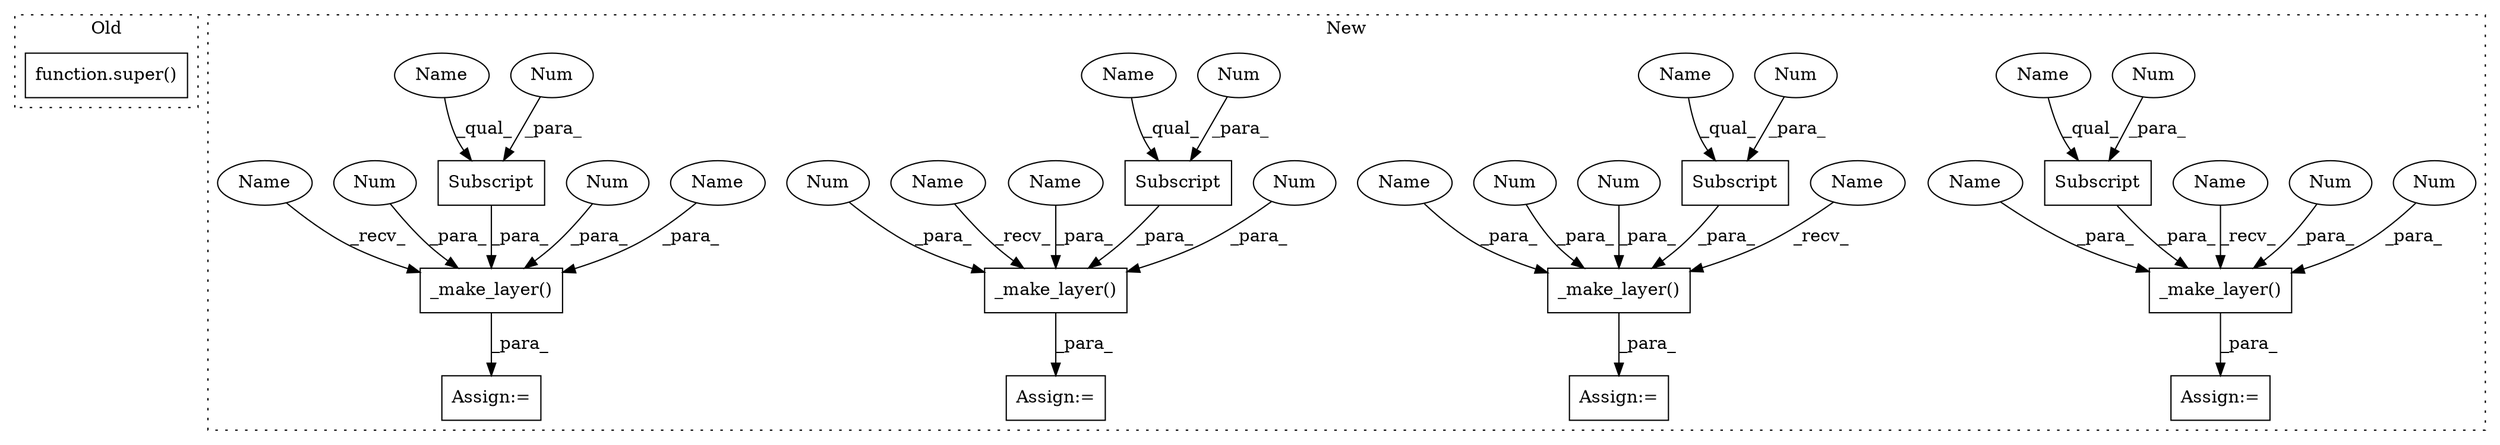 digraph G {
subgraph cluster0 {
1 [label="function.super()" a="75" s="4996,5013" l="6,1" shape="box"];
label = "Old";
style="dotted";
}
subgraph cluster1 {
2 [label="_make_layer()" a="75" s="3286,3329" l="17,1" shape="box"];
3 [label="Subscript" a="63" s="3314,0" l="12,0" shape="box"];
4 [label="Subscript" a="63" s="3452,0" l="12,0" shape="box"];
5 [label="_make_layer()" a="75" s="3423,3467" l="17,1" shape="box"];
6 [label="Subscript" a="63" s="3521,0" l="12,0" shape="box"];
7 [label="Subscript" a="63" s="3383,0" l="12,0" shape="box"];
8 [label="Num" a="76" s="3447" l="3" shape="ellipse"];
9 [label="Num" a="76" s="3393" l="1" shape="ellipse"];
10 [label="_make_layer()" a="75" s="3492,3536" l="17,1" shape="box"];
11 [label="Num" a="76" s="3462" l="1" shape="ellipse"];
12 [label="Num" a="76" s="3466" l="1" shape="ellipse"];
13 [label="Num" a="76" s="3324" l="1" shape="ellipse"];
14 [label="Num" a="76" s="3531" l="1" shape="ellipse"];
15 [label="_make_layer()" a="75" s="3354,3398" l="17,1" shape="box"];
16 [label="Num" a="76" s="3397" l="1" shape="ellipse"];
17 [label="Num" a="76" s="3328" l="1" shape="ellipse"];
18 [label="Num" a="76" s="3378" l="3" shape="ellipse"];
19 [label="Num" a="76" s="3535" l="1" shape="ellipse"];
20 [label="Num" a="76" s="3310" l="2" shape="ellipse"];
21 [label="Num" a="76" s="3516" l="3" shape="ellipse"];
22 [label="Assign:=" a="68" s="3351" l="3" shape="box"];
23 [label="Assign:=" a="68" s="3489" l="3" shape="box"];
24 [label="Assign:=" a="68" s="3283" l="3" shape="box"];
25 [label="Assign:=" a="68" s="3420" l="3" shape="box"];
26 [label="Name" a="87" s="3423" l="4" shape="ellipse"];
27 [label="Name" a="87" s="3354" l="4" shape="ellipse"];
28 [label="Name" a="87" s="3492" l="4" shape="ellipse"];
29 [label="Name" a="87" s="3286" l="4" shape="ellipse"];
30 [label="Name" a="87" s="3383" l="9" shape="ellipse"];
31 [label="Name" a="87" s="3521" l="9" shape="ellipse"];
32 [label="Name" a="87" s="3452" l="9" shape="ellipse"];
33 [label="Name" a="87" s="3314" l="9" shape="ellipse"];
34 [label="Name" a="87" s="3371" l="5" shape="ellipse"];
35 [label="Name" a="87" s="3509" l="5" shape="ellipse"];
36 [label="Name" a="87" s="3440" l="5" shape="ellipse"];
37 [label="Name" a="87" s="3303" l="5" shape="ellipse"];
label = "New";
style="dotted";
}
2 -> 24 [label="_para_"];
3 -> 2 [label="_para_"];
4 -> 5 [label="_para_"];
5 -> 25 [label="_para_"];
6 -> 10 [label="_para_"];
7 -> 15 [label="_para_"];
8 -> 5 [label="_para_"];
9 -> 7 [label="_para_"];
10 -> 23 [label="_para_"];
11 -> 4 [label="_para_"];
12 -> 5 [label="_para_"];
13 -> 3 [label="_para_"];
14 -> 6 [label="_para_"];
15 -> 22 [label="_para_"];
16 -> 15 [label="_para_"];
17 -> 2 [label="_para_"];
18 -> 15 [label="_para_"];
19 -> 10 [label="_para_"];
20 -> 2 [label="_para_"];
21 -> 10 [label="_para_"];
26 -> 5 [label="_recv_"];
27 -> 15 [label="_recv_"];
28 -> 10 [label="_recv_"];
29 -> 2 [label="_recv_"];
30 -> 7 [label="_qual_"];
31 -> 6 [label="_qual_"];
32 -> 4 [label="_qual_"];
33 -> 3 [label="_qual_"];
34 -> 15 [label="_para_"];
35 -> 10 [label="_para_"];
36 -> 5 [label="_para_"];
37 -> 2 [label="_para_"];
}